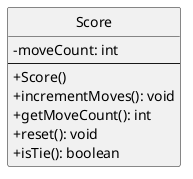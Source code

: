 ' Generated by UML Generator
' Encoded: JOyn3i8m34Ltdy9ZgweISwSY9WQcSe4qjS0YiL7YTW1nTvgmi5ZMy_jVyfZD9LjZWFnWURha8lhWSZwQ9PvNexDNcVX5U80xBuIUamy4K2sSl2R2Do3sKJSwwIes88iLqk-ZgqRJbfN59ueaTjdLtBG3RifBkToeiXel_5VG9Sfa_nxdArC1iseW9_0164cM_O4l
' URL: http://www.plantuml.com/plantuml/uml/JOyn3i8m34Ltdy9ZgweISwSY9WQcSe4qjS0YiL7YTW1nTvgmi5ZMy_jVyfZD9LjZWFnWURha8lhWSZwQ9PvNexDNcVX5U80xBuIUamy4K2sSl2R2Do3sKJSwwIes88iLqk-ZgqRJbfN59ueaTjdLtBG3RifBkToeiXel_5VG9Sfa_nxdArC1iseW9_0164cM_O4l
' Generated on: 2025-10-27T20:15:56.238487

@startuml
skinparam classAttributeIconSize 0
hide circle

class Score {
  -moveCount: int
  --
  +Score()
  +incrementMoves(): void
  +getMoveCount(): int
  +reset(): void
  +isTie(): boolean
}

@enduml
